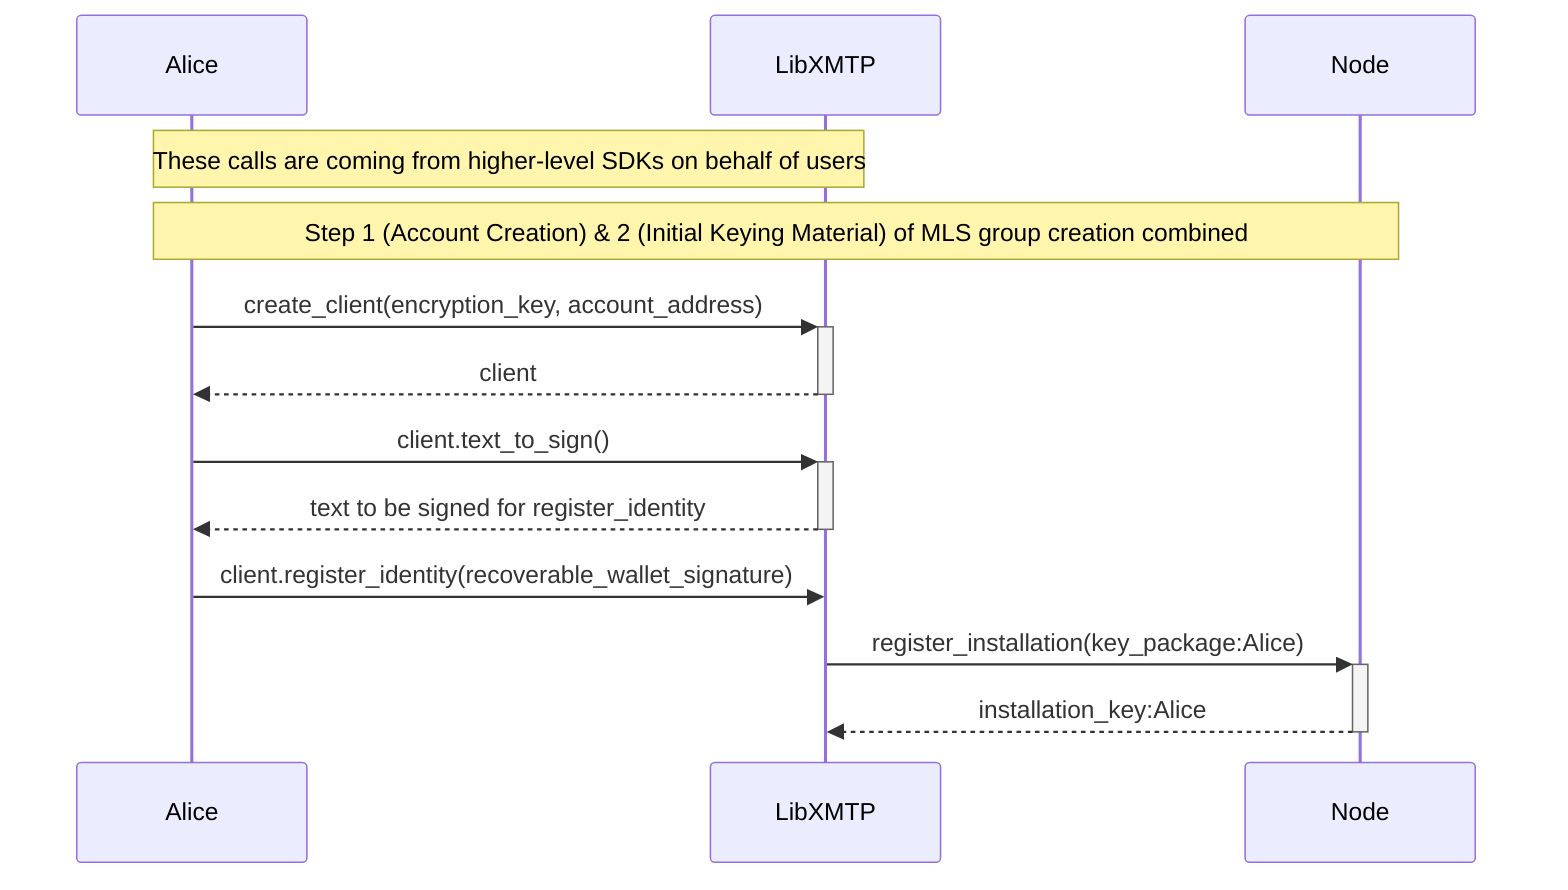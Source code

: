 sequenceDiagram
    participant Alice
    participant LibXMTP
    participant Node

    Note over Alice,LibXMTP: These calls are coming from higher-level SDKs on behalf of users
    Note over Alice,Node: Step 1 (Account Creation) & 2 (Initial Keying Material) of MLS group creation combined
    Alice->>+LibXMTP: create_client(encryption_key, account_address)
    LibXMTP-->>-Alice: client
    Alice->>+LibXMTP: client.text_to_sign()
    LibXMTP-->>-Alice: text to be signed for register_identity
    Alice->>LibXMTP: client.register_identity(recoverable_wallet_signature)
    LibXMTP->>+Node: register_installation(key_package:Alice)
    Node-->>-LibXMTP: installation_key:Alice